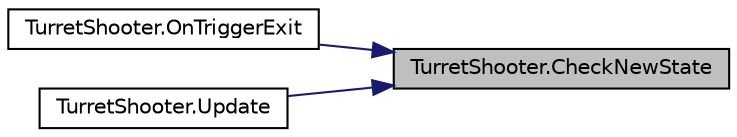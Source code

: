 digraph "TurretShooter.CheckNewState"
{
 // INTERACTIVE_SVG=YES
 // LATEX_PDF_SIZE
  bgcolor="transparent";
  edge [fontname="Helvetica",fontsize="10",labelfontname="Helvetica",labelfontsize="10"];
  node [fontname="Helvetica",fontsize="10",shape=record];
  rankdir="RL";
  Node1 [label="TurretShooter.CheckNewState",height=0.2,width=0.4,color="black", fillcolor="grey75", style="filled", fontcolor="black",tooltip="Changes the indicator state if necessary."];
  Node1 -> Node2 [dir="back",color="midnightblue",fontsize="10",style="solid",fontname="Helvetica"];
  Node2 [label="TurretShooter.OnTriggerExit",height=0.2,width=0.4,color="black",URL="$class_turret_shooter.html#a91af004b685cacac7466bcebe82eb08d",tooltip=" "];
  Node1 -> Node3 [dir="back",color="midnightblue",fontsize="10",style="solid",fontname="Helvetica"];
  Node3 [label="TurretShooter.Update",height=0.2,width=0.4,color="black",URL="$class_turret_shooter.html#a97a7bfbe5851c8fc0280d021ebacb793",tooltip=" "];
}
